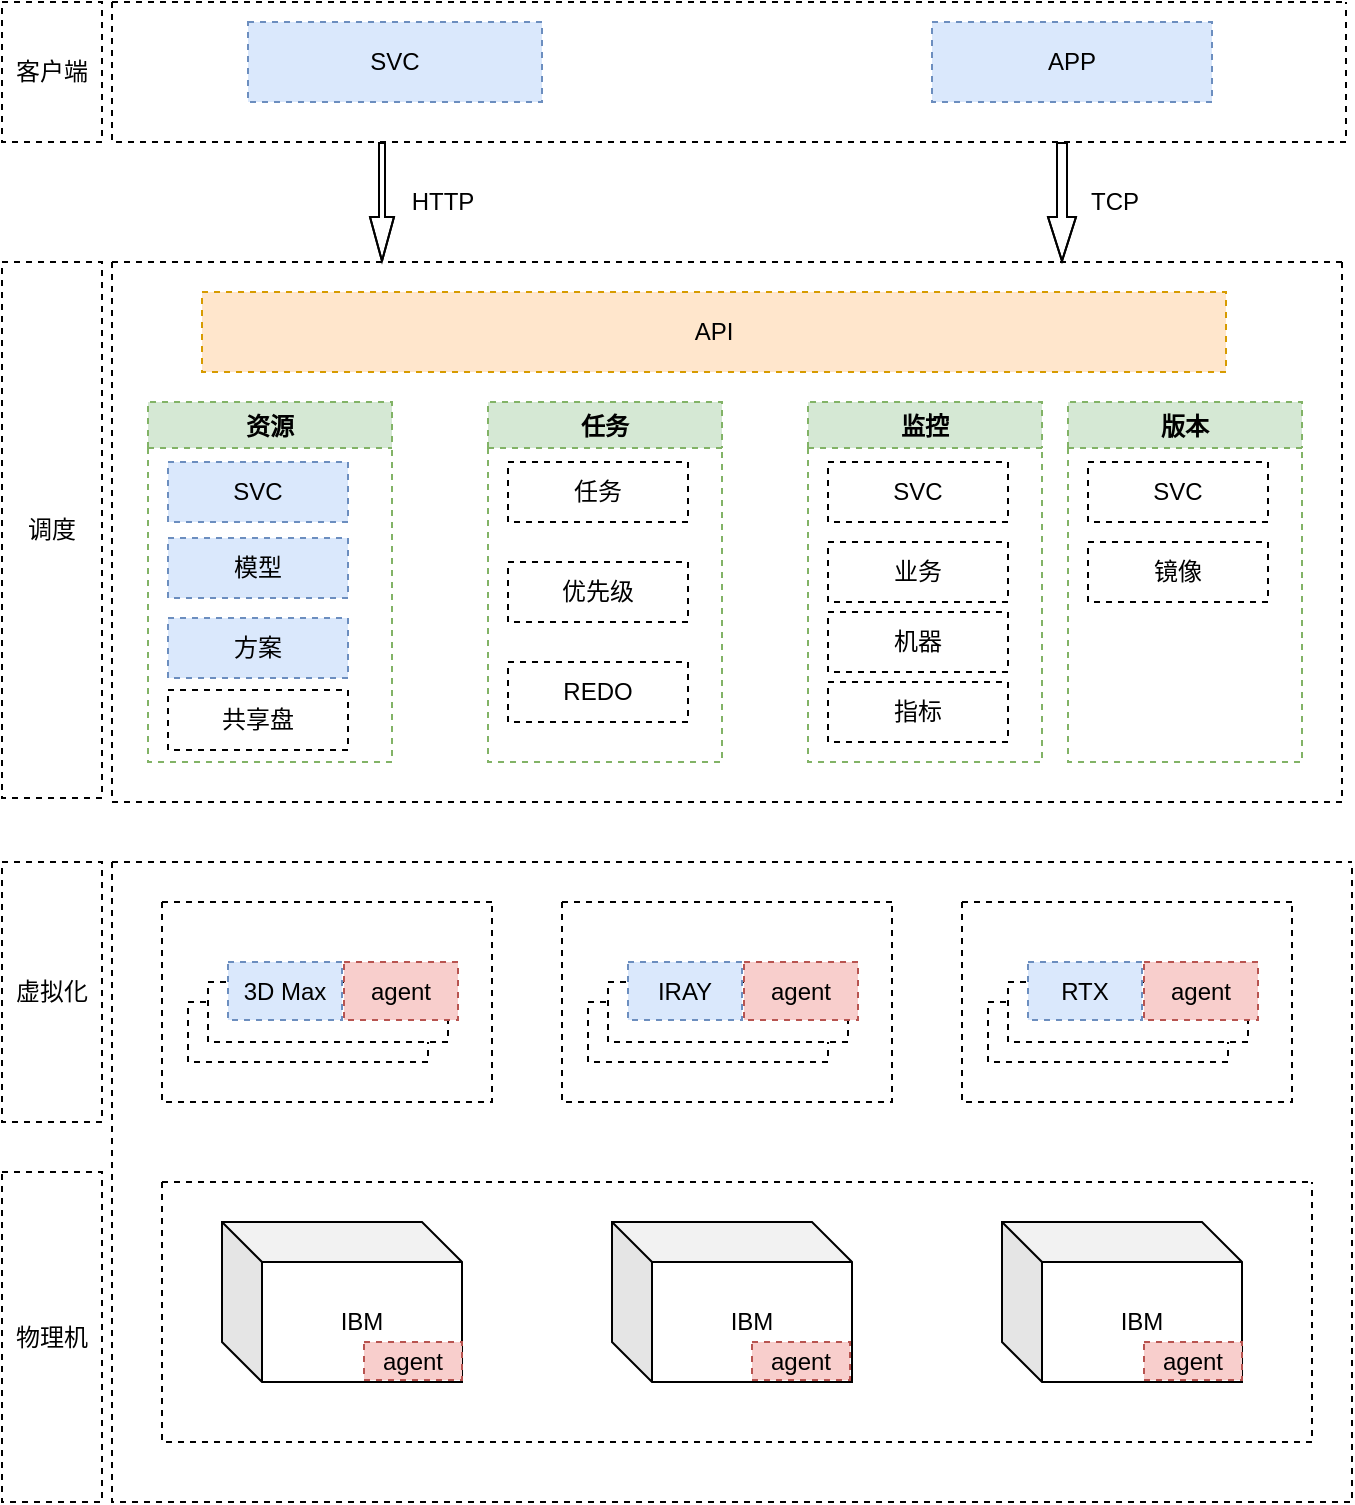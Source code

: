 <mxfile version="16.6.1" type="github">
  <diagram id="BK4z0_IA1mldwes4Jv54" name="Page-1">
    <mxGraphModel dx="1426" dy="769" grid="1" gridSize="10" guides="1" tooltips="1" connect="1" arrows="1" fold="1" page="1" pageScale="1" pageWidth="850" pageHeight="1100" math="0" shadow="0">
      <root>
        <mxCell id="0" />
        <mxCell id="1" parent="0" />
        <mxCell id="-SnZ731ViB_-0mU_OlMq-2" value="IBM" style="shape=cube;whiteSpace=wrap;html=1;boundedLbl=1;backgroundOutline=1;darkOpacity=0.05;darkOpacity2=0.1;" parent="1" vertex="1">
          <mxGeometry x="190" y="610" width="120" height="80" as="geometry" />
        </mxCell>
        <mxCell id="-SnZ731ViB_-0mU_OlMq-3" value="IBM" style="shape=cube;whiteSpace=wrap;html=1;boundedLbl=1;backgroundOutline=1;darkOpacity=0.05;darkOpacity2=0.1;" parent="1" vertex="1">
          <mxGeometry x="385" y="610" width="120" height="80" as="geometry" />
        </mxCell>
        <mxCell id="-SnZ731ViB_-0mU_OlMq-4" value="IBM" style="shape=cube;whiteSpace=wrap;html=1;boundedLbl=1;backgroundOutline=1;darkOpacity=0.05;darkOpacity2=0.1;" parent="1" vertex="1">
          <mxGeometry x="580" y="610" width="120" height="80" as="geometry" />
        </mxCell>
        <mxCell id="AgTSEnusUw7WsUI41jvv-1" value="" style="swimlane;startSize=0;dashed=1;" vertex="1" parent="1">
          <mxGeometry x="135" y="430" width="620" height="320" as="geometry" />
        </mxCell>
        <mxCell id="AgTSEnusUw7WsUI41jvv-3" value="" style="swimlane;startSize=0;dashed=1;" vertex="1" parent="AgTSEnusUw7WsUI41jvv-1">
          <mxGeometry x="25" y="160" width="575" height="130" as="geometry" />
        </mxCell>
        <mxCell id="AgTSEnusUw7WsUI41jvv-7" value="" style="swimlane;startSize=0;dashed=1;" vertex="1" parent="AgTSEnusUw7WsUI41jvv-1">
          <mxGeometry x="25" y="20" width="165" height="100" as="geometry" />
        </mxCell>
        <mxCell id="AgTSEnusUw7WsUI41jvv-8" value="" style="rounded=0;whiteSpace=wrap;html=1;dashed=1;" vertex="1" parent="AgTSEnusUw7WsUI41jvv-7">
          <mxGeometry x="13" y="50" width="120" height="30" as="geometry" />
        </mxCell>
        <mxCell id="AgTSEnusUw7WsUI41jvv-9" value="" style="rounded=0;whiteSpace=wrap;html=1;dashed=1;" vertex="1" parent="1">
          <mxGeometry x="183" y="490" width="120" height="30" as="geometry" />
        </mxCell>
        <mxCell id="AgTSEnusUw7WsUI41jvv-10" value="3D Max" style="rounded=0;whiteSpace=wrap;html=1;dashed=1;fillColor=#dae8fc;strokeColor=#6c8ebf;" vertex="1" parent="1">
          <mxGeometry x="193" y="480" width="57" height="29" as="geometry" />
        </mxCell>
        <mxCell id="AgTSEnusUw7WsUI41jvv-11" value="" style="swimlane;startSize=0;dashed=1;" vertex="1" parent="1">
          <mxGeometry x="360" y="450" width="165" height="100" as="geometry" />
        </mxCell>
        <mxCell id="AgTSEnusUw7WsUI41jvv-12" value="" style="rounded=0;whiteSpace=wrap;html=1;dashed=1;" vertex="1" parent="AgTSEnusUw7WsUI41jvv-11">
          <mxGeometry x="13" y="50" width="120" height="30" as="geometry" />
        </mxCell>
        <mxCell id="AgTSEnusUw7WsUI41jvv-13" value="" style="rounded=0;whiteSpace=wrap;html=1;dashed=1;" vertex="1" parent="1">
          <mxGeometry x="383" y="490" width="120" height="30" as="geometry" />
        </mxCell>
        <mxCell id="AgTSEnusUw7WsUI41jvv-15" value="" style="swimlane;startSize=0;dashed=1;" vertex="1" parent="1">
          <mxGeometry x="560" y="450" width="165" height="100" as="geometry" />
        </mxCell>
        <mxCell id="AgTSEnusUw7WsUI41jvv-16" value="" style="rounded=0;whiteSpace=wrap;html=1;dashed=1;" vertex="1" parent="AgTSEnusUw7WsUI41jvv-15">
          <mxGeometry x="13" y="50" width="120" height="30" as="geometry" />
        </mxCell>
        <mxCell id="AgTSEnusUw7WsUI41jvv-17" value="" style="rounded=0;whiteSpace=wrap;html=1;dashed=1;" vertex="1" parent="1">
          <mxGeometry x="583" y="490" width="120" height="30" as="geometry" />
        </mxCell>
        <mxCell id="AgTSEnusUw7WsUI41jvv-19" value="" style="swimlane;startSize=0;dashed=1;" vertex="1" parent="1">
          <mxGeometry x="135" y="130" width="615" height="270" as="geometry" />
        </mxCell>
        <mxCell id="AgTSEnusUw7WsUI41jvv-20" value="资源" style="swimlane;dashed=1;fillColor=#d5e8d4;strokeColor=#82b366;" vertex="1" parent="AgTSEnusUw7WsUI41jvv-19">
          <mxGeometry x="18" y="70" width="122" height="180" as="geometry" />
        </mxCell>
        <mxCell id="AgTSEnusUw7WsUI41jvv-21" value="SVC" style="rounded=0;whiteSpace=wrap;html=1;dashed=1;fillColor=#dae8fc;strokeColor=#6c8ebf;" vertex="1" parent="AgTSEnusUw7WsUI41jvv-20">
          <mxGeometry x="10" y="30" width="90" height="30" as="geometry" />
        </mxCell>
        <mxCell id="AgTSEnusUw7WsUI41jvv-58" value="API" style="rounded=0;whiteSpace=wrap;html=1;dashed=1;fillColor=#ffe6cc;strokeColor=#d79b00;" vertex="1" parent="AgTSEnusUw7WsUI41jvv-19">
          <mxGeometry x="45" y="15" width="512" height="40" as="geometry" />
        </mxCell>
        <mxCell id="AgTSEnusUw7WsUI41jvv-22" value="模型" style="rounded=0;whiteSpace=wrap;html=1;dashed=1;fillColor=#dae8fc;strokeColor=#6c8ebf;" vertex="1" parent="1">
          <mxGeometry x="163" y="268" width="90" height="30" as="geometry" />
        </mxCell>
        <mxCell id="AgTSEnusUw7WsUI41jvv-23" value="方案" style="rounded=0;whiteSpace=wrap;html=1;dashed=1;fillColor=#dae8fc;strokeColor=#6c8ebf;" vertex="1" parent="1">
          <mxGeometry x="163" y="308" width="90" height="30" as="geometry" />
        </mxCell>
        <mxCell id="AgTSEnusUw7WsUI41jvv-24" value="任务" style="swimlane;dashed=1;fillColor=#d5e8d4;strokeColor=#82b366;" vertex="1" parent="1">
          <mxGeometry x="323" y="200" width="117" height="180" as="geometry" />
        </mxCell>
        <mxCell id="AgTSEnusUw7WsUI41jvv-25" value="任务" style="rounded=0;whiteSpace=wrap;html=1;dashed=1;" vertex="1" parent="AgTSEnusUw7WsUI41jvv-24">
          <mxGeometry x="10" y="30" width="90" height="30" as="geometry" />
        </mxCell>
        <mxCell id="AgTSEnusUw7WsUI41jvv-26" value="优先级" style="rounded=0;whiteSpace=wrap;html=1;dashed=1;" vertex="1" parent="1">
          <mxGeometry x="333" y="280" width="90" height="30" as="geometry" />
        </mxCell>
        <mxCell id="AgTSEnusUw7WsUI41jvv-27" value="REDO" style="rounded=0;whiteSpace=wrap;html=1;dashed=1;" vertex="1" parent="1">
          <mxGeometry x="333" y="330" width="90" height="30" as="geometry" />
        </mxCell>
        <mxCell id="AgTSEnusUw7WsUI41jvv-28" value="监控" style="swimlane;dashed=1;fillColor=#d5e8d4;strokeColor=#82b366;" vertex="1" parent="1">
          <mxGeometry x="483" y="200" width="117" height="180" as="geometry" />
        </mxCell>
        <mxCell id="AgTSEnusUw7WsUI41jvv-29" value="SVC" style="rounded=0;whiteSpace=wrap;html=1;dashed=1;" vertex="1" parent="AgTSEnusUw7WsUI41jvv-28">
          <mxGeometry x="10" y="30" width="90" height="30" as="geometry" />
        </mxCell>
        <mxCell id="AgTSEnusUw7WsUI41jvv-30" value="业务" style="rounded=0;whiteSpace=wrap;html=1;dashed=1;" vertex="1" parent="1">
          <mxGeometry x="493" y="270" width="90" height="30" as="geometry" />
        </mxCell>
        <mxCell id="AgTSEnusUw7WsUI41jvv-31" value="机器" style="rounded=0;whiteSpace=wrap;html=1;dashed=1;" vertex="1" parent="1">
          <mxGeometry x="493" y="305" width="90" height="30" as="geometry" />
        </mxCell>
        <mxCell id="AgTSEnusUw7WsUI41jvv-32" value="指标" style="rounded=0;whiteSpace=wrap;html=1;dashed=1;" vertex="1" parent="1">
          <mxGeometry x="493" y="340" width="90" height="30" as="geometry" />
        </mxCell>
        <mxCell id="AgTSEnusUw7WsUI41jvv-33" value="共享盘" style="rounded=0;whiteSpace=wrap;html=1;dashed=1;" vertex="1" parent="1">
          <mxGeometry x="163" y="344" width="90" height="30" as="geometry" />
        </mxCell>
        <mxCell id="AgTSEnusUw7WsUI41jvv-36" value="agent" style="rounded=0;whiteSpace=wrap;html=1;dashed=1;fillColor=#f8cecc;strokeColor=#b85450;" vertex="1" parent="1">
          <mxGeometry x="251" y="480" width="57" height="29" as="geometry" />
        </mxCell>
        <mxCell id="AgTSEnusUw7WsUI41jvv-37" value="IRAY" style="rounded=0;whiteSpace=wrap;html=1;dashed=1;fillColor=#dae8fc;strokeColor=#6c8ebf;" vertex="1" parent="1">
          <mxGeometry x="393" y="480" width="57" height="29" as="geometry" />
        </mxCell>
        <mxCell id="AgTSEnusUw7WsUI41jvv-38" value="agent" style="rounded=0;whiteSpace=wrap;html=1;dashed=1;fillColor=#f8cecc;strokeColor=#b85450;" vertex="1" parent="1">
          <mxGeometry x="451" y="480" width="57" height="29" as="geometry" />
        </mxCell>
        <mxCell id="AgTSEnusUw7WsUI41jvv-39" value="RTX" style="rounded=0;whiteSpace=wrap;html=1;dashed=1;fillColor=#dae8fc;strokeColor=#6c8ebf;" vertex="1" parent="1">
          <mxGeometry x="593" y="480" width="57" height="29" as="geometry" />
        </mxCell>
        <mxCell id="AgTSEnusUw7WsUI41jvv-40" value="agent" style="rounded=0;whiteSpace=wrap;html=1;dashed=1;fillColor=#f8cecc;strokeColor=#b85450;" vertex="1" parent="1">
          <mxGeometry x="651" y="480" width="57" height="29" as="geometry" />
        </mxCell>
        <mxCell id="AgTSEnusUw7WsUI41jvv-41" value="agent" style="rounded=0;whiteSpace=wrap;html=1;dashed=1;fillColor=#f8cecc;strokeColor=#b85450;" vertex="1" parent="1">
          <mxGeometry x="261" y="670" width="49" height="19" as="geometry" />
        </mxCell>
        <mxCell id="AgTSEnusUw7WsUI41jvv-43" value="agent" style="rounded=0;whiteSpace=wrap;html=1;dashed=1;fillColor=#f8cecc;strokeColor=#b85450;" vertex="1" parent="1">
          <mxGeometry x="455" y="670" width="49" height="19" as="geometry" />
        </mxCell>
        <mxCell id="AgTSEnusUw7WsUI41jvv-44" value="agent" style="rounded=0;whiteSpace=wrap;html=1;dashed=1;fillColor=#f8cecc;strokeColor=#b85450;" vertex="1" parent="1">
          <mxGeometry x="651" y="670" width="49" height="19" as="geometry" />
        </mxCell>
        <mxCell id="AgTSEnusUw7WsUI41jvv-46" value="版本" style="swimlane;dashed=1;fillColor=#d5e8d4;strokeColor=#82b366;" vertex="1" parent="1">
          <mxGeometry x="613" y="200" width="117" height="180" as="geometry" />
        </mxCell>
        <mxCell id="AgTSEnusUw7WsUI41jvv-47" value="SVC" style="rounded=0;whiteSpace=wrap;html=1;dashed=1;" vertex="1" parent="AgTSEnusUw7WsUI41jvv-46">
          <mxGeometry x="10" y="30" width="90" height="30" as="geometry" />
        </mxCell>
        <mxCell id="AgTSEnusUw7WsUI41jvv-48" value="镜像" style="rounded=0;whiteSpace=wrap;html=1;dashed=1;" vertex="1" parent="1">
          <mxGeometry x="623" y="270" width="90" height="30" as="geometry" />
        </mxCell>
        <mxCell id="AgTSEnusUw7WsUI41jvv-51" value="" style="swimlane;startSize=0;dashed=1;" vertex="1" parent="1">
          <mxGeometry x="135" width="617" height="70" as="geometry" />
        </mxCell>
        <mxCell id="AgTSEnusUw7WsUI41jvv-53" value="APP" style="rounded=0;whiteSpace=wrap;html=1;dashed=1;fillColor=#dae8fc;strokeColor=#6c8ebf;" vertex="1" parent="AgTSEnusUw7WsUI41jvv-51">
          <mxGeometry x="410" y="10" width="140" height="40" as="geometry" />
        </mxCell>
        <mxCell id="AgTSEnusUw7WsUI41jvv-52" value="SVC" style="rounded=0;whiteSpace=wrap;html=1;dashed=1;fillColor=#dae8fc;strokeColor=#6c8ebf;" vertex="1" parent="1">
          <mxGeometry x="203" y="10" width="147" height="40" as="geometry" />
        </mxCell>
        <mxCell id="AgTSEnusUw7WsUI41jvv-54" value="" style="shape=flexArrow;endArrow=classic;html=1;rounded=0;endWidth=8;endSize=7;width=3;" edge="1" parent="1">
          <mxGeometry width="50" height="50" relative="1" as="geometry">
            <mxPoint x="270" y="70" as="sourcePoint" />
            <mxPoint x="270" y="130" as="targetPoint" />
            <Array as="points">
              <mxPoint x="270" y="100" />
            </Array>
          </mxGeometry>
        </mxCell>
        <mxCell id="AgTSEnusUw7WsUI41jvv-55" value="HTTP" style="text;html=1;align=center;verticalAlign=middle;resizable=0;points=[];autosize=1;strokeColor=none;fillColor=none;" vertex="1" parent="1">
          <mxGeometry x="275" y="90" width="50" height="20" as="geometry" />
        </mxCell>
        <mxCell id="AgTSEnusUw7WsUI41jvv-56" value="" style="shape=flexArrow;endArrow=classic;html=1;rounded=0;endWidth=8;endSize=7;width=5;" edge="1" parent="1">
          <mxGeometry width="50" height="50" relative="1" as="geometry">
            <mxPoint x="610" y="70" as="sourcePoint" />
            <mxPoint x="610" y="130" as="targetPoint" />
            <Array as="points">
              <mxPoint x="610" y="100" />
            </Array>
          </mxGeometry>
        </mxCell>
        <mxCell id="AgTSEnusUw7WsUI41jvv-57" value="TCP" style="text;html=1;align=center;verticalAlign=middle;resizable=0;points=[];autosize=1;strokeColor=none;fillColor=none;" vertex="1" parent="1">
          <mxGeometry x="616" y="90" width="40" height="20" as="geometry" />
        </mxCell>
        <mxCell id="AgTSEnusUw7WsUI41jvv-59" value="虚拟化" style="rounded=0;whiteSpace=wrap;html=1;dashed=1;" vertex="1" parent="1">
          <mxGeometry x="80" y="430" width="50" height="130" as="geometry" />
        </mxCell>
        <mxCell id="AgTSEnusUw7WsUI41jvv-60" value="物理机" style="rounded=0;whiteSpace=wrap;html=1;dashed=1;" vertex="1" parent="1">
          <mxGeometry x="80" y="585" width="50" height="165" as="geometry" />
        </mxCell>
        <mxCell id="AgTSEnusUw7WsUI41jvv-62" value="调度" style="rounded=0;whiteSpace=wrap;html=1;dashed=1;" vertex="1" parent="1">
          <mxGeometry x="80" y="130" width="50" height="268" as="geometry" />
        </mxCell>
        <mxCell id="AgTSEnusUw7WsUI41jvv-63" value="客户端" style="rounded=0;whiteSpace=wrap;html=1;dashed=1;" vertex="1" parent="1">
          <mxGeometry x="80" width="50" height="70" as="geometry" />
        </mxCell>
      </root>
    </mxGraphModel>
  </diagram>
</mxfile>
